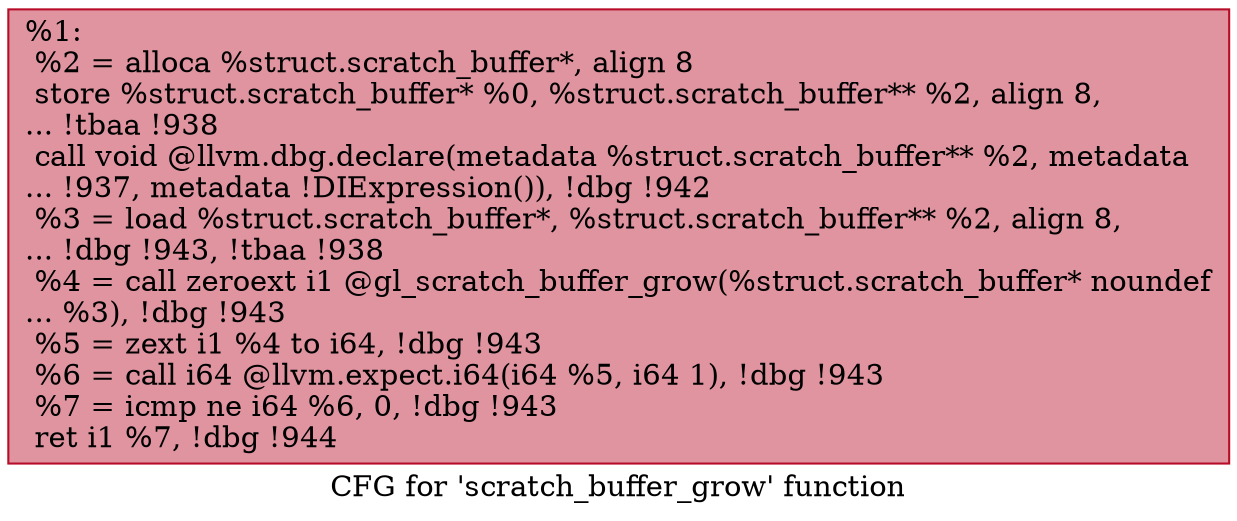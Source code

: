 digraph "CFG for 'scratch_buffer_grow' function" {
	label="CFG for 'scratch_buffer_grow' function";

	Node0xc605a0 [shape=record,color="#b70d28ff", style=filled, fillcolor="#b70d2870",label="{%1:\l  %2 = alloca %struct.scratch_buffer*, align 8\l  store %struct.scratch_buffer* %0, %struct.scratch_buffer** %2, align 8,\l... !tbaa !938\l  call void @llvm.dbg.declare(metadata %struct.scratch_buffer** %2, metadata\l... !937, metadata !DIExpression()), !dbg !942\l  %3 = load %struct.scratch_buffer*, %struct.scratch_buffer** %2, align 8,\l... !dbg !943, !tbaa !938\l  %4 = call zeroext i1 @gl_scratch_buffer_grow(%struct.scratch_buffer* noundef\l... %3), !dbg !943\l  %5 = zext i1 %4 to i64, !dbg !943\l  %6 = call i64 @llvm.expect.i64(i64 %5, i64 1), !dbg !943\l  %7 = icmp ne i64 %6, 0, !dbg !943\l  ret i1 %7, !dbg !944\l}"];
}

